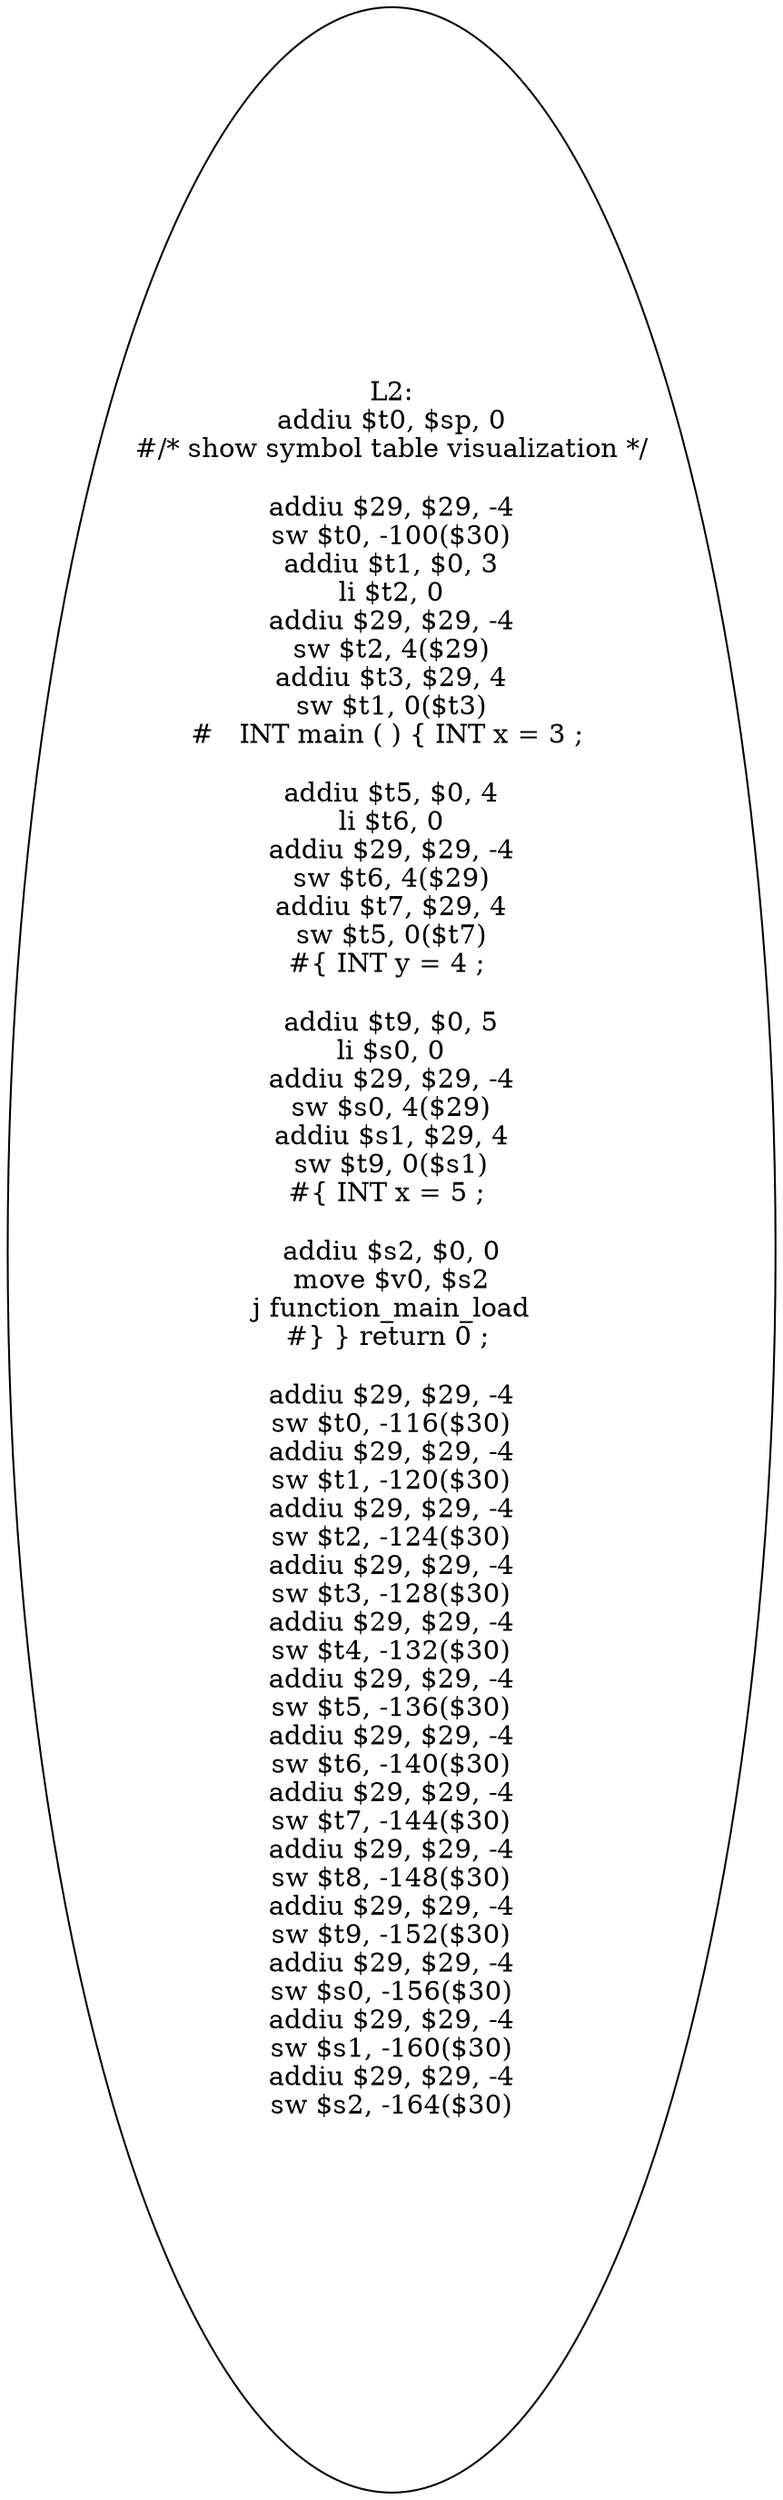digraph AST {
  "128810406104224" [label="L2:
addiu $t0, $sp, 0
#/* show symbol table visualization */

addiu $29, $29, -4
sw $t0, -100($30)
addiu $t1, $0, 3
li $t2, 0
addiu $29, $29, -4
sw $t2, 4($29)
addiu $t3, $29, 4
sw $t1, 0($t3)
#   INT main ( ) { INT x = 3 ; 

addiu $t5, $0, 4
li $t6, 0
addiu $29, $29, -4
sw $t6, 4($29)
addiu $t7, $29, 4
sw $t5, 0($t7)
#{ INT y = 4 ; 

addiu $t9, $0, 5
li $s0, 0
addiu $29, $29, -4
sw $s0, 4($29)
addiu $s1, $29, 4
sw $t9, 0($s1)
#{ INT x = 5 ; 

addiu $s2, $0, 0
move $v0, $s2
j function_main_load
#} } return 0 ; 

addiu $29, $29, -4
sw $t0, -116($30)
addiu $29, $29, -4
sw $t1, -120($30)
addiu $29, $29, -4
sw $t2, -124($30)
addiu $29, $29, -4
sw $t3, -128($30)
addiu $29, $29, -4
sw $t4, -132($30)
addiu $29, $29, -4
sw $t5, -136($30)
addiu $29, $29, -4
sw $t6, -140($30)
addiu $29, $29, -4
sw $t7, -144($30)
addiu $29, $29, -4
sw $t8, -148($30)
addiu $29, $29, -4
sw $t9, -152($30)
addiu $29, $29, -4
sw $s0, -156($30)
addiu $29, $29, -4
sw $s1, -160($30)
addiu $29, $29, -4
sw $s2, -164($30)
"];
}
